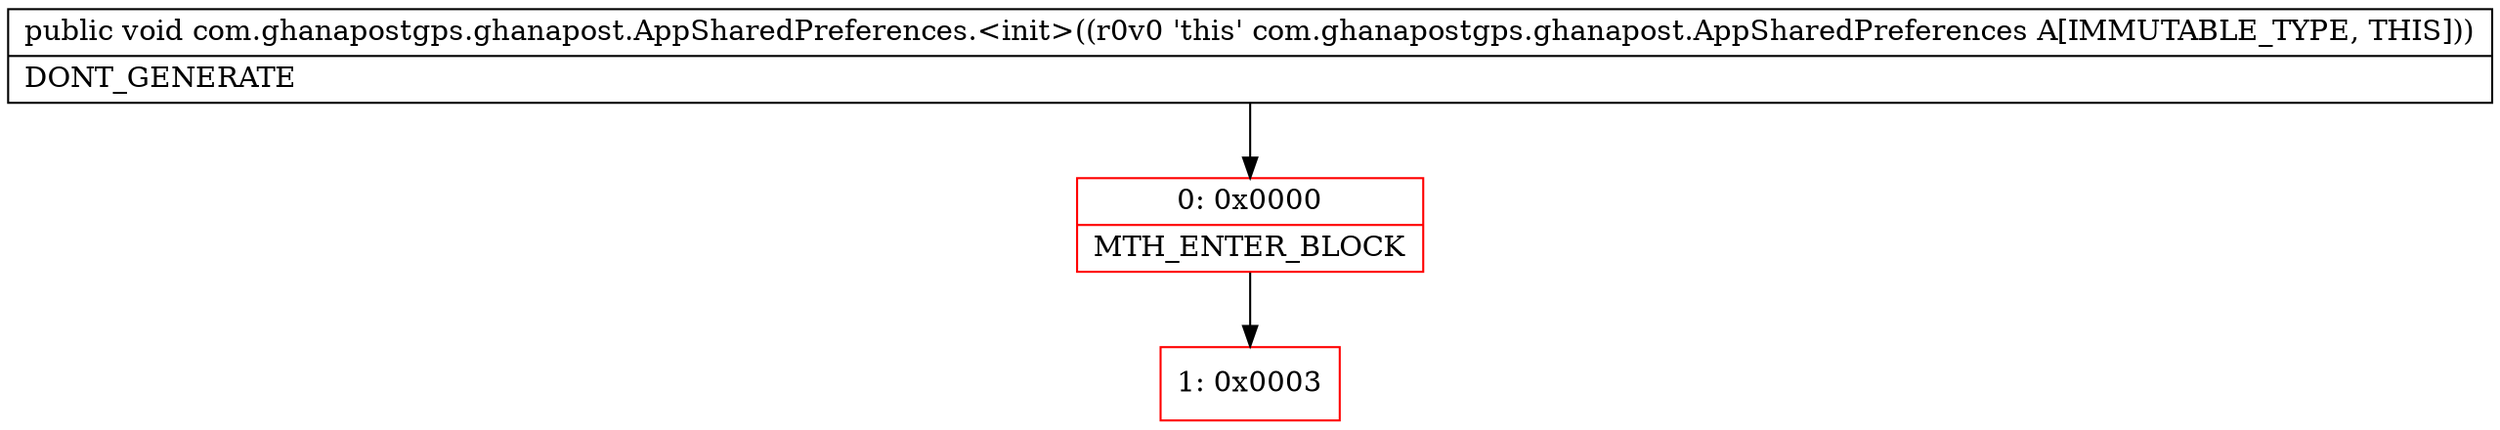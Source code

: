 digraph "CFG forcom.ghanapostgps.ghanapost.AppSharedPreferences.\<init\>()V" {
subgraph cluster_Region_1085693838 {
label = "R(0)";
node [shape=record,color=blue];
}
Node_0 [shape=record,color=red,label="{0\:\ 0x0000|MTH_ENTER_BLOCK\l}"];
Node_1 [shape=record,color=red,label="{1\:\ 0x0003}"];
MethodNode[shape=record,label="{public void com.ghanapostgps.ghanapost.AppSharedPreferences.\<init\>((r0v0 'this' com.ghanapostgps.ghanapost.AppSharedPreferences A[IMMUTABLE_TYPE, THIS]))  | DONT_GENERATE\l}"];
MethodNode -> Node_0;
Node_0 -> Node_1;
}

